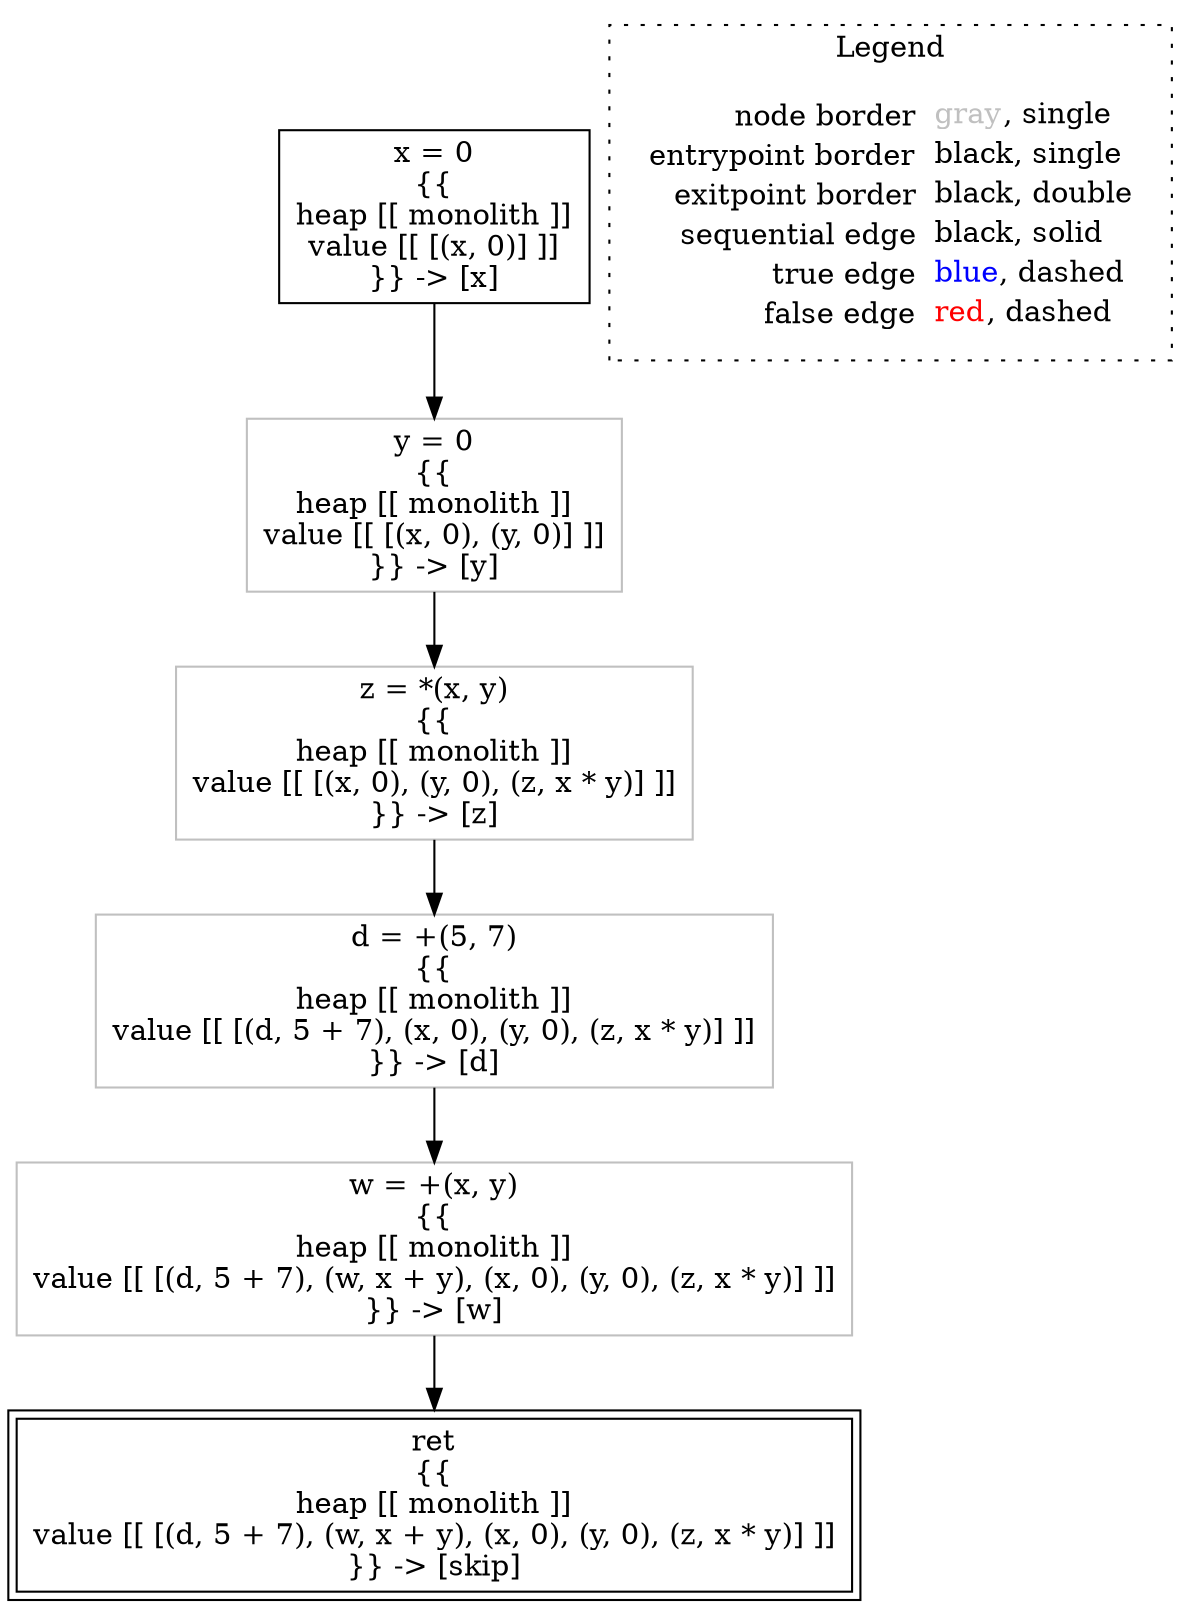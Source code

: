 digraph {
	"node0" [shape="rect",color="black",label=<x = 0<BR/>{{<BR/>heap [[ monolith ]]<BR/>value [[ [(x, 0)] ]]<BR/>}} -&gt; [x]>];
	"node1" [shape="rect",color="gray",label=<y = 0<BR/>{{<BR/>heap [[ monolith ]]<BR/>value [[ [(x, 0), (y, 0)] ]]<BR/>}} -&gt; [y]>];
	"node2" [shape="rect",color="gray",label=<d = +(5, 7)<BR/>{{<BR/>heap [[ monolith ]]<BR/>value [[ [(d, 5 + 7), (x, 0), (y, 0), (z, x * y)] ]]<BR/>}} -&gt; [d]>];
	"node3" [shape="rect",color="black",peripheries="2",label=<ret<BR/>{{<BR/>heap [[ monolith ]]<BR/>value [[ [(d, 5 + 7), (w, x + y), (x, 0), (y, 0), (z, x * y)] ]]<BR/>}} -&gt; [skip]>];
	"node4" [shape="rect",color="gray",label=<w = +(x, y)<BR/>{{<BR/>heap [[ monolith ]]<BR/>value [[ [(d, 5 + 7), (w, x + y), (x, 0), (y, 0), (z, x * y)] ]]<BR/>}} -&gt; [w]>];
	"node5" [shape="rect",color="gray",label=<z = *(x, y)<BR/>{{<BR/>heap [[ monolith ]]<BR/>value [[ [(x, 0), (y, 0), (z, x * y)] ]]<BR/>}} -&gt; [z]>];
	"node1" -> "node5" [color="black"];
	"node2" -> "node4" [color="black"];
	"node4" -> "node3" [color="black"];
	"node5" -> "node2" [color="black"];
	"node0" -> "node1" [color="black"];
subgraph cluster_legend {
	label="Legend";
	style=dotted;
	node [shape=plaintext];
	"legend" [label=<<table border="0" cellpadding="2" cellspacing="0" cellborder="0"><tr><td align="right">node border&nbsp;</td><td align="left"><font color="gray">gray</font>, single</td></tr><tr><td align="right">entrypoint border&nbsp;</td><td align="left"><font color="black">black</font>, single</td></tr><tr><td align="right">exitpoint border&nbsp;</td><td align="left"><font color="black">black</font>, double</td></tr><tr><td align="right">sequential edge&nbsp;</td><td align="left"><font color="black">black</font>, solid</td></tr><tr><td align="right">true edge&nbsp;</td><td align="left"><font color="blue">blue</font>, dashed</td></tr><tr><td align="right">false edge&nbsp;</td><td align="left"><font color="red">red</font>, dashed</td></tr></table>>];
}

}
